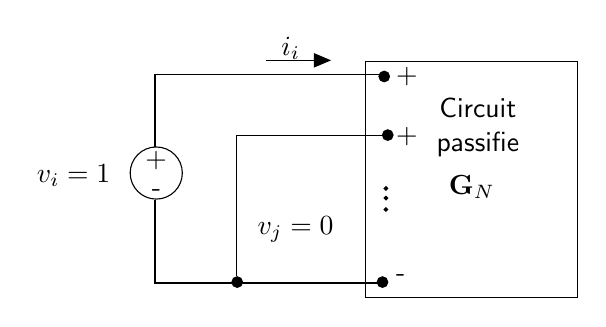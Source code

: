\begin{tikzpicture}[y=-1cm]
\sf
\path (6.5,2.2) node[text=black,anchor=base] {Circuit};
\path (6.5,2.633) node[text=black,anchor=base] {passifie};
\draw[black] (2.416,2.904) circle (0.331cm);
\path (2.416,2.833) node[text=black,anchor=base] {+};
\filldraw[black] (3.444,4.289) circle (0.067cm);
\filldraw[black] (5.289,4.289) circle (0.067cm);
\filldraw[black] (5.311,1.678) circle (0.067cm);
\filldraw[black] (5.356,2.422) circle (0.067cm);
\filldraw[black] (5.333,3.1) circle (0.022cm);
\filldraw[black] (5.333,3.222) circle (0.022cm);
\filldraw[black] (5.333,3.367) circle (0.022cm);
\draw[black] (2.4,2.578) -- (2.4,1.656) -- (5.3,1.656);
\draw[black] (3.433,4.218) -- (3.433,2.433) -- (5.3,2.433);
\draw[black] (2.4,3.244) -- (2.4,4.3) -- (5.289,4.3);
\draw[black] (5.078,1.489) rectangle (7.767,4.489);
\draw[arrows=-triangle 45,black] (3.813,1.473) -- (4.636,1.473);
\path (5.6,1.767) node[text=black,anchor=base] {+};
\path (5.6,2.533) node[text=black,anchor=base] {+};
\path (5.522,4.28) node[text=black,anchor=base] {-};
\path (6.424,3.173) node[text=black,anchor=base] {${\bf G}_N$};
\path (4.124,1.407) node[text=black,anchor=base] {$i_{i}$};
\path (3.578,3.689) node[text=black,anchor=base west] {$v_{j}=0$};
\path (2.42,3.196) node[text=black,anchor=base] {-};
\path (1.956,3.022) node[text=black,anchor=base east] {$v_{i}=1$};

\end{tikzpicture}%

%% Configure (x)emacs for this file ...
%% Local Variables:
%% mode: latex
%% End: